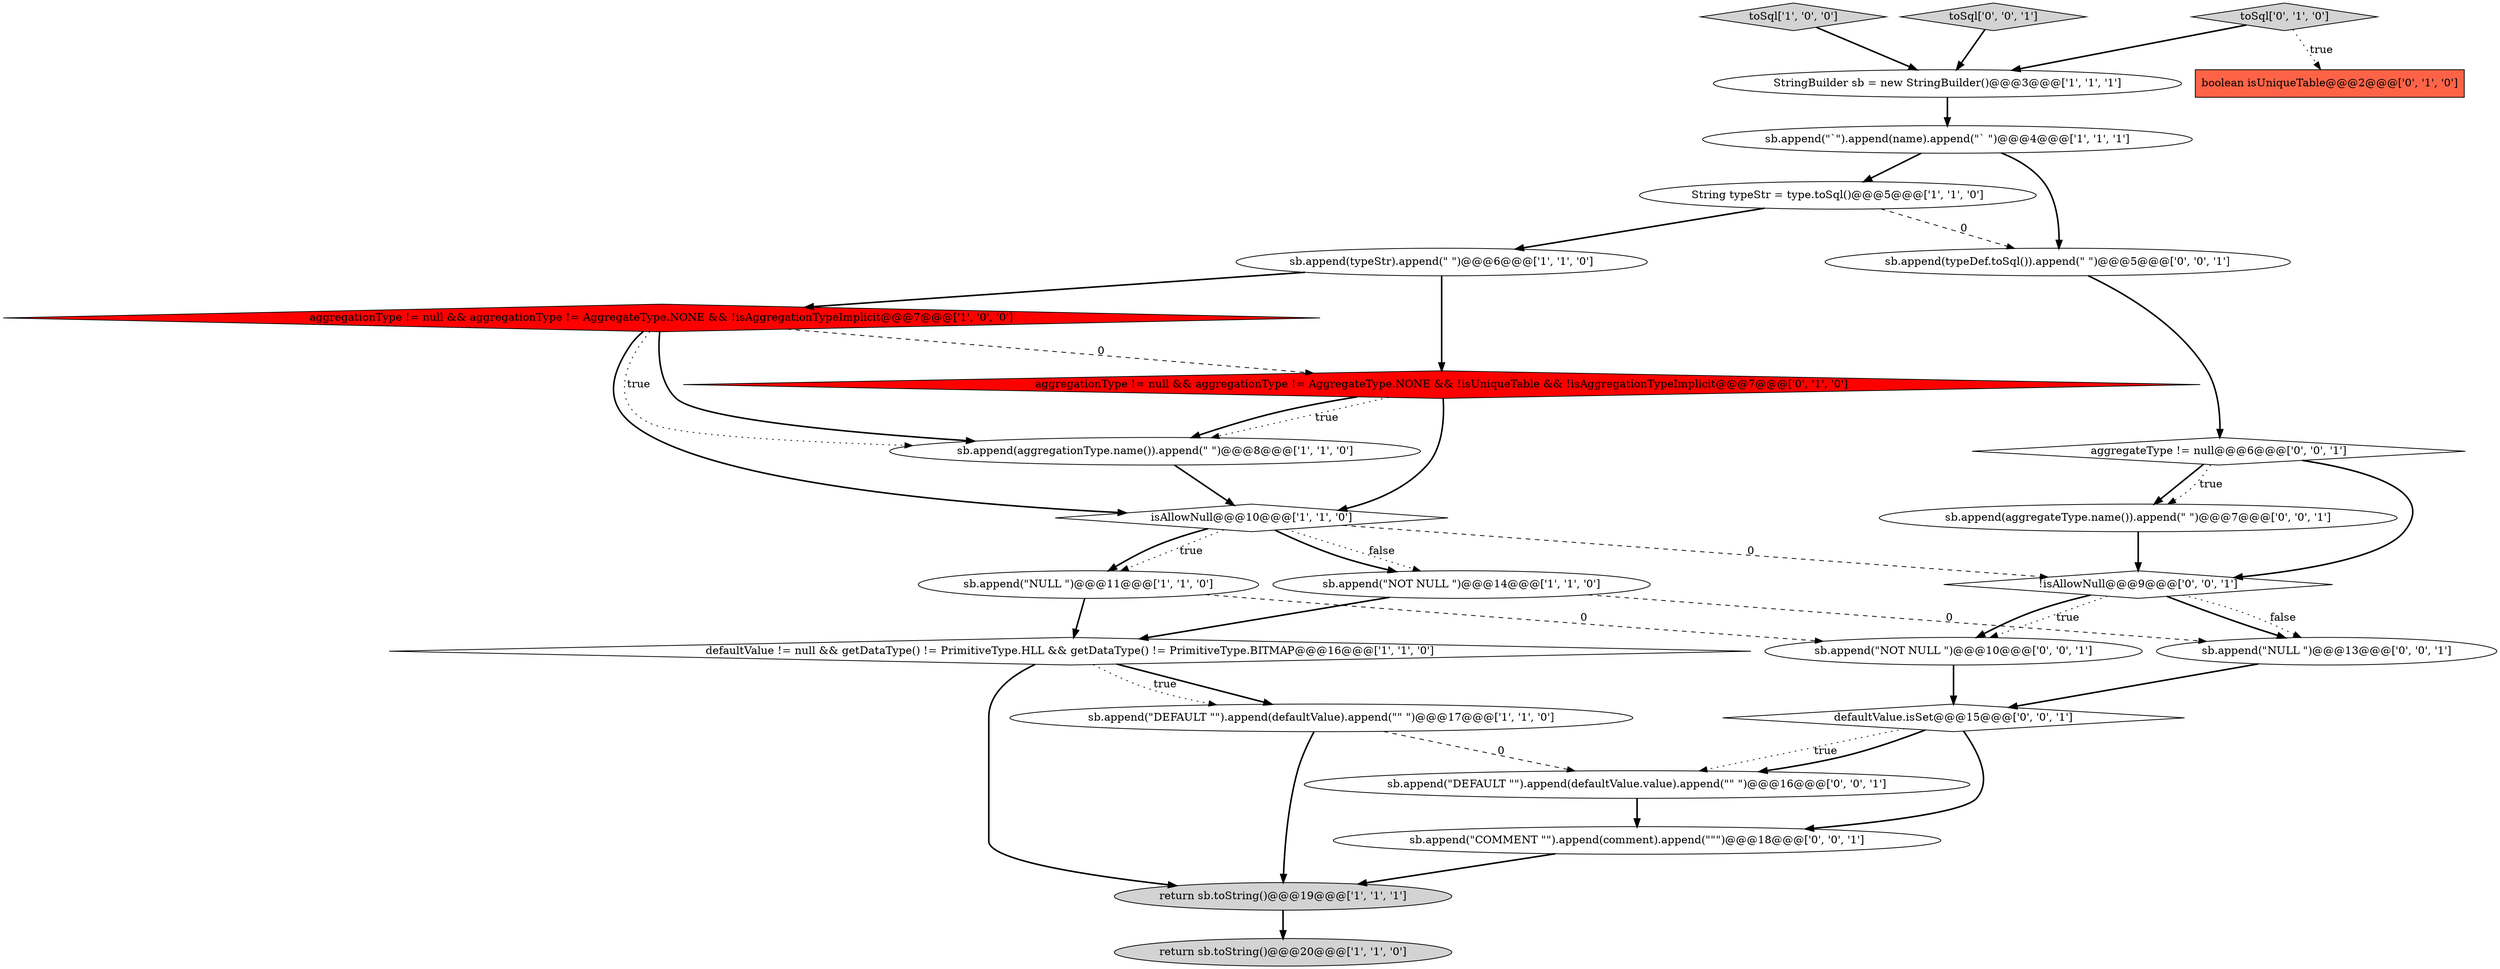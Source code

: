 digraph {
9 [style = filled, label = "sb.append(typeStr).append(\" \")@@@6@@@['1', '1', '0']", fillcolor = white, shape = ellipse image = "AAA0AAABBB1BBB"];
13 [style = filled, label = "sb.append(\"NOT NULL \")@@@14@@@['1', '1', '0']", fillcolor = white, shape = ellipse image = "AAA0AAABBB1BBB"];
19 [style = filled, label = "sb.append(\"NULL \")@@@13@@@['0', '0', '1']", fillcolor = white, shape = ellipse image = "AAA0AAABBB3BBB"];
26 [style = filled, label = "sb.append(typeDef.toSql()).append(\" \")@@@5@@@['0', '0', '1']", fillcolor = white, shape = ellipse image = "AAA0AAABBB3BBB"];
7 [style = filled, label = "sb.append(\"NULL \")@@@11@@@['1', '1', '0']", fillcolor = white, shape = ellipse image = "AAA0AAABBB1BBB"];
22 [style = filled, label = "toSql['0', '0', '1']", fillcolor = lightgray, shape = diamond image = "AAA0AAABBB3BBB"];
23 [style = filled, label = "sb.append(aggregateType.name()).append(\" \")@@@7@@@['0', '0', '1']", fillcolor = white, shape = ellipse image = "AAA0AAABBB3BBB"];
15 [style = filled, label = "aggregationType != null && aggregationType != AggregateType.NONE && !isUniqueTable && !isAggregationTypeImplicit@@@7@@@['0', '1', '0']", fillcolor = red, shape = diamond image = "AAA1AAABBB2BBB"];
18 [style = filled, label = "aggregateType != null@@@6@@@['0', '0', '1']", fillcolor = white, shape = diamond image = "AAA0AAABBB3BBB"];
21 [style = filled, label = "sb.append(\"NOT NULL \")@@@10@@@['0', '0', '1']", fillcolor = white, shape = ellipse image = "AAA0AAABBB3BBB"];
6 [style = filled, label = "isAllowNull@@@10@@@['1', '1', '0']", fillcolor = white, shape = diamond image = "AAA0AAABBB1BBB"];
17 [style = filled, label = "sb.append(\"COMMENT \"\").append(comment).append(\"\"\")@@@18@@@['0', '0', '1']", fillcolor = white, shape = ellipse image = "AAA0AAABBB3BBB"];
11 [style = filled, label = "StringBuilder sb = new StringBuilder()@@@3@@@['1', '1', '1']", fillcolor = white, shape = ellipse image = "AAA0AAABBB1BBB"];
2 [style = filled, label = "toSql['1', '0', '0']", fillcolor = lightgray, shape = diamond image = "AAA0AAABBB1BBB"];
3 [style = filled, label = "String typeStr = type.toSql()@@@5@@@['1', '1', '0']", fillcolor = white, shape = ellipse image = "AAA0AAABBB1BBB"];
25 [style = filled, label = "sb.append(\"DEFAULT \"\").append(defaultValue.value).append(\"\" \")@@@16@@@['0', '0', '1']", fillcolor = white, shape = ellipse image = "AAA0AAABBB3BBB"];
12 [style = filled, label = "sb.append(aggregationType.name()).append(\" \")@@@8@@@['1', '1', '0']", fillcolor = white, shape = ellipse image = "AAA0AAABBB1BBB"];
20 [style = filled, label = "!isAllowNull@@@9@@@['0', '0', '1']", fillcolor = white, shape = diamond image = "AAA0AAABBB3BBB"];
8 [style = filled, label = "defaultValue != null && getDataType() != PrimitiveType.HLL && getDataType() != PrimitiveType.BITMAP@@@16@@@['1', '1', '0']", fillcolor = white, shape = diamond image = "AAA0AAABBB1BBB"];
1 [style = filled, label = "sb.append(\"DEFAULT \"\").append(defaultValue).append(\"\" \")@@@17@@@['1', '1', '0']", fillcolor = white, shape = ellipse image = "AAA0AAABBB1BBB"];
24 [style = filled, label = "defaultValue.isSet@@@15@@@['0', '0', '1']", fillcolor = white, shape = diamond image = "AAA0AAABBB3BBB"];
4 [style = filled, label = "sb.append(\"`\").append(name).append(\"` \")@@@4@@@['1', '1', '1']", fillcolor = white, shape = ellipse image = "AAA0AAABBB1BBB"];
16 [style = filled, label = "toSql['0', '1', '0']", fillcolor = lightgray, shape = diamond image = "AAA0AAABBB2BBB"];
14 [style = filled, label = "boolean isUniqueTable@@@2@@@['0', '1', '0']", fillcolor = tomato, shape = box image = "AAA1AAABBB2BBB"];
0 [style = filled, label = "return sb.toString()@@@20@@@['1', '1', '0']", fillcolor = lightgray, shape = ellipse image = "AAA0AAABBB1BBB"];
5 [style = filled, label = "aggregationType != null && aggregationType != AggregateType.NONE && !isAggregationTypeImplicit@@@7@@@['1', '0', '0']", fillcolor = red, shape = diamond image = "AAA1AAABBB1BBB"];
10 [style = filled, label = "return sb.toString()@@@19@@@['1', '1', '1']", fillcolor = lightgray, shape = ellipse image = "AAA0AAABBB1BBB"];
17->10 [style = bold, label=""];
6->13 [style = dotted, label="false"];
4->3 [style = bold, label=""];
8->10 [style = bold, label=""];
23->20 [style = bold, label=""];
7->21 [style = dashed, label="0"];
16->11 [style = bold, label=""];
18->23 [style = bold, label=""];
3->26 [style = dashed, label="0"];
24->25 [style = dotted, label="true"];
6->20 [style = dashed, label="0"];
11->4 [style = bold, label=""];
4->26 [style = bold, label=""];
15->6 [style = bold, label=""];
21->24 [style = bold, label=""];
20->21 [style = dotted, label="true"];
5->12 [style = dotted, label="true"];
13->19 [style = dashed, label="0"];
7->8 [style = bold, label=""];
12->6 [style = bold, label=""];
25->17 [style = bold, label=""];
19->24 [style = bold, label=""];
20->21 [style = bold, label=""];
3->9 [style = bold, label=""];
8->1 [style = bold, label=""];
8->1 [style = dotted, label="true"];
18->20 [style = bold, label=""];
5->6 [style = bold, label=""];
5->12 [style = bold, label=""];
9->15 [style = bold, label=""];
24->25 [style = bold, label=""];
6->13 [style = bold, label=""];
10->0 [style = bold, label=""];
16->14 [style = dotted, label="true"];
24->17 [style = bold, label=""];
6->7 [style = dotted, label="true"];
9->5 [style = bold, label=""];
15->12 [style = dotted, label="true"];
15->12 [style = bold, label=""];
20->19 [style = dotted, label="false"];
13->8 [style = bold, label=""];
6->7 [style = bold, label=""];
20->19 [style = bold, label=""];
5->15 [style = dashed, label="0"];
1->10 [style = bold, label=""];
1->25 [style = dashed, label="0"];
2->11 [style = bold, label=""];
22->11 [style = bold, label=""];
26->18 [style = bold, label=""];
18->23 [style = dotted, label="true"];
}
